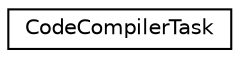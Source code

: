 digraph "Graphical Class Hierarchy"
{
  edge [fontname="Helvetica",fontsize="10",labelfontname="Helvetica",labelfontsize="10"];
  node [fontname="Helvetica",fontsize="10",shape=record];
  rankdir="LR";
  Node1 [label="CodeCompilerTask",height=0.2,width=0.4,color="black", fillcolor="white", style="filled",URL="$dc/d9a/class_code_compiler_task.html",tooltip="Define a task to be processed by the code compiler. "];
}
